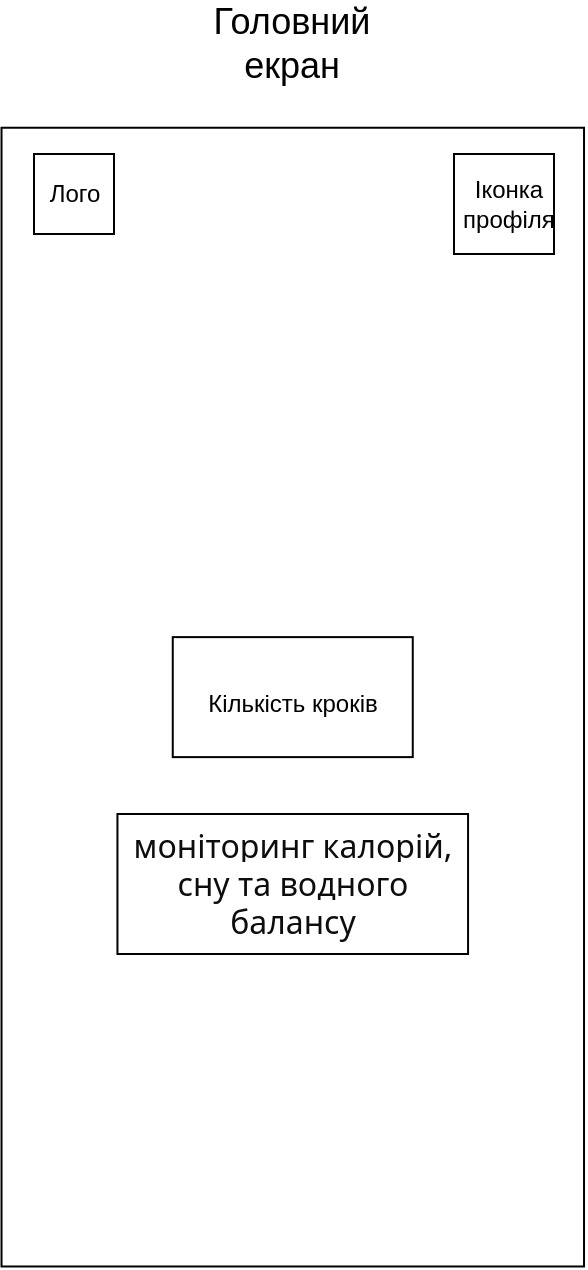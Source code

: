 <mxfile version="24.3.1" type="github" pages="3">
  <diagram name="Страница — 1" id="hu_f6FUVKI9qjOCL0LCb">
    <mxGraphModel dx="1434" dy="772" grid="1" gridSize="10" guides="1" tooltips="1" connect="1" arrows="1" fold="1" page="1" pageScale="1" pageWidth="827" pageHeight="1169" math="0" shadow="0">
      <root>
        <mxCell id="0" />
        <mxCell id="1" parent="0" />
        <mxCell id="6WBhi4NIfx59TfZFESge-4" value="" style="rounded=0;whiteSpace=wrap;html=1;rotation=90;" vertex="1" parent="1">
          <mxGeometry x="114.7" y="295.93" width="569.37" height="291.25" as="geometry" />
        </mxCell>
        <mxCell id="6WBhi4NIfx59TfZFESge-5" value="" style="whiteSpace=wrap;html=1;aspect=fixed;" vertex="1" parent="1">
          <mxGeometry x="270" y="170" width="40" height="40" as="geometry" />
        </mxCell>
        <mxCell id="6WBhi4NIfx59TfZFESge-6" value="Лого" style="text;html=1;align=center;verticalAlign=middle;whiteSpace=wrap;rounded=0;" vertex="1" parent="1">
          <mxGeometry x="274.69" y="180" width="30.62" height="20" as="geometry" />
        </mxCell>
        <mxCell id="6WBhi4NIfx59TfZFESge-7" value="" style="whiteSpace=wrap;html=1;aspect=fixed;" vertex="1" parent="1">
          <mxGeometry x="480" y="170" width="50" height="50" as="geometry" />
        </mxCell>
        <mxCell id="6WBhi4NIfx59TfZFESge-8" value="Іконка профіля" style="text;html=1;align=center;verticalAlign=middle;whiteSpace=wrap;rounded=0;" vertex="1" parent="1">
          <mxGeometry x="480" y="180" width="55" height="30" as="geometry" />
        </mxCell>
        <mxCell id="6WBhi4NIfx59TfZFESge-9" value="" style="rounded=0;whiteSpace=wrap;html=1;" vertex="1" parent="1">
          <mxGeometry x="339.38" y="411.56" width="120" height="60" as="geometry" />
        </mxCell>
        <mxCell id="6WBhi4NIfx59TfZFESge-10" value="Кількість кроків" style="text;html=1;align=center;verticalAlign=middle;whiteSpace=wrap;rounded=0;" vertex="1" parent="1">
          <mxGeometry x="354.07" y="418.12" width="90.62" height="53.44" as="geometry" />
        </mxCell>
        <mxCell id="6WBhi4NIfx59TfZFESge-11" value="" style="rounded=0;whiteSpace=wrap;html=1;" vertex="1" parent="1">
          <mxGeometry x="311.72" y="500" width="175.31" height="70" as="geometry" />
        </mxCell>
        <mxCell id="6WBhi4NIfx59TfZFESge-12" value="&lt;span style=&quot;color: rgb(13, 13, 13); font-family: Söhne, ui-sans-serif, system-ui, -apple-system, &amp;quot;Segoe UI&amp;quot;, Roboto, Ubuntu, Cantarell, &amp;quot;Noto Sans&amp;quot;, sans-serif, &amp;quot;Helvetica Neue&amp;quot;, Arial, &amp;quot;Apple Color Emoji&amp;quot;, &amp;quot;Segoe UI Emoji&amp;quot;, &amp;quot;Segoe UI Symbol&amp;quot;, &amp;quot;Noto Color Emoji&amp;quot;; font-size: 16px; text-align: start; white-space-collapse: preserve; background-color: rgb(255, 255, 255);&quot;&gt;моніторинг калорій, сну та водного балансу&lt;/span&gt;" style="text;html=1;align=center;verticalAlign=middle;whiteSpace=wrap;rounded=0;" vertex="1" parent="1">
          <mxGeometry x="316.72" y="520" width="165.31" height="30" as="geometry" />
        </mxCell>
        <mxCell id="renGEjmWCqnUBAYQCNM9-1" value="&lt;font style=&quot;font-size: 18px;&quot;&gt;Головний екран&lt;/font&gt;" style="text;html=1;align=center;verticalAlign=middle;whiteSpace=wrap;rounded=0;" vertex="1" parent="1">
          <mxGeometry x="369.38" y="100" width="60" height="30" as="geometry" />
        </mxCell>
      </root>
    </mxGraphModel>
  </diagram>
  <diagram id="ioexZ-S9GQfeqr2VIhHC" name="Страница — 2">
    <mxGraphModel dx="1195" dy="643" grid="1" gridSize="10" guides="1" tooltips="1" connect="1" arrows="1" fold="1" page="1" pageScale="1" pageWidth="827" pageHeight="1169" math="0" shadow="0">
      <root>
        <mxCell id="0" />
        <mxCell id="1" parent="0" />
        <mxCell id="DfXaMpxt_-K0LzJCalvh-1" value="" style="rounded=0;whiteSpace=wrap;html=1;rotation=90;" vertex="1" parent="1">
          <mxGeometry x="114.7" y="295.93" width="569.37" height="291.25" as="geometry" />
        </mxCell>
        <mxCell id="DfXaMpxt_-K0LzJCalvh-2" value="&lt;font style=&quot;font-size: 18px;&quot;&gt;Меню навігації&lt;/font&gt;" style="text;html=1;align=center;verticalAlign=middle;whiteSpace=wrap;rounded=0;" vertex="1" parent="1">
          <mxGeometry x="314.38" y="80" width="170" height="80" as="geometry" />
        </mxCell>
        <mxCell id="DfXaMpxt_-K0LzJCalvh-3" value="" style="whiteSpace=wrap;html=1;aspect=fixed;" vertex="1" parent="1">
          <mxGeometry x="270" y="660" width="50" height="50" as="geometry" />
        </mxCell>
        <mxCell id="DfXaMpxt_-K0LzJCalvh-4" value="" style="whiteSpace=wrap;html=1;aspect=fixed;" vertex="1" parent="1">
          <mxGeometry x="340" y="660" width="50" height="50" as="geometry" />
        </mxCell>
        <mxCell id="DfXaMpxt_-K0LzJCalvh-5" value="" style="whiteSpace=wrap;html=1;aspect=fixed;" vertex="1" parent="1">
          <mxGeometry x="410" y="660" width="50" height="50" as="geometry" />
        </mxCell>
        <mxCell id="DfXaMpxt_-K0LzJCalvh-6" value="" style="whiteSpace=wrap;html=1;aspect=fixed;" vertex="1" parent="1">
          <mxGeometry x="480" y="660" width="50" height="50" as="geometry" />
        </mxCell>
        <mxCell id="DfXaMpxt_-K0LzJCalvh-7" value="" style="whiteSpace=wrap;html=1;aspect=fixed;" vertex="1" parent="1">
          <mxGeometry x="374.38" y="590" width="50" height="50" as="geometry" />
        </mxCell>
        <mxCell id="DfXaMpxt_-K0LzJCalvh-8" value="Головна" style="text;html=1;align=center;verticalAlign=middle;whiteSpace=wrap;rounded=0;" vertex="1" parent="1">
          <mxGeometry x="376.57" y="605" width="45.62" height="20" as="geometry" />
        </mxCell>
        <mxCell id="DfXaMpxt_-K0LzJCalvh-9" value="&lt;span style=&quot;color: rgb(13, 13, 13); font-family: Söhne, ui-sans-serif, system-ui, -apple-system, &amp;quot;Segoe UI&amp;quot;, Roboto, Ubuntu, Cantarell, &amp;quot;Noto Sans&amp;quot;, sans-serif, &amp;quot;Helvetica Neue&amp;quot;, Arial, &amp;quot;Apple Color Emoji&amp;quot;, &amp;quot;Segoe UI Emoji&amp;quot;, &amp;quot;Segoe UI Symbol&amp;quot;, &amp;quot;Noto Color Emoji&amp;quot;; text-align: left; white-space-collapse: preserve; background-color: rgb(255, 255, 255);&quot;&gt;&lt;font style=&quot;font-size: 10px;&quot;&gt;фізична активність&lt;/font&gt;&lt;/span&gt;" style="text;html=1;align=center;verticalAlign=middle;whiteSpace=wrap;rounded=0;" vertex="1" parent="1">
          <mxGeometry x="270" y="670" width="50" height="30" as="geometry" />
        </mxCell>
        <mxCell id="DfXaMpxt_-K0LzJCalvh-10" value="&lt;span style=&quot;color: rgb(13, 13, 13); font-family: Söhne, ui-sans-serif, system-ui, -apple-system, &amp;quot;Segoe UI&amp;quot;, Roboto, Ubuntu, Cantarell, &amp;quot;Noto Sans&amp;quot;, sans-serif, &amp;quot;Helvetica Neue&amp;quot;, Arial, &amp;quot;Apple Color Emoji&amp;quot;, &amp;quot;Segoe UI Emoji&amp;quot;, &amp;quot;Segoe UI Symbol&amp;quot;, &amp;quot;Noto Color Emoji&amp;quot;; text-align: left; white-space-collapse: preserve; background-color: rgb(255, 255, 255);&quot;&gt;&lt;font style=&quot;font-size: 10px;&quot;&gt;харчування&lt;/font&gt;&lt;/span&gt;" style="text;html=1;align=center;verticalAlign=middle;whiteSpace=wrap;rounded=0;" vertex="1" parent="1">
          <mxGeometry x="347.5" y="670" width="35" height="30" as="geometry" />
        </mxCell>
        <mxCell id="DfXaMpxt_-K0LzJCalvh-11" value="&lt;font style=&quot;font-size: 10px;&quot;&gt;Сон&lt;/font&gt;" style="text;html=1;align=center;verticalAlign=middle;whiteSpace=wrap;rounded=0;" vertex="1" parent="1">
          <mxGeometry x="405" y="670" width="60" height="30" as="geometry" />
        </mxCell>
        <mxCell id="DfXaMpxt_-K0LzJCalvh-12" value="&lt;span style=&quot;color: rgb(13, 13, 13); font-family: Söhne, ui-sans-serif, system-ui, -apple-system, &amp;quot;Segoe UI&amp;quot;, Roboto, Ubuntu, Cantarell, &amp;quot;Noto Sans&amp;quot;, sans-serif, &amp;quot;Helvetica Neue&amp;quot;, Arial, &amp;quot;Apple Color Emoji&amp;quot;, &amp;quot;Segoe UI Emoji&amp;quot;, &amp;quot;Segoe UI Symbol&amp;quot;, &amp;quot;Noto Color Emoji&amp;quot;; text-align: left; white-space-collapse: preserve; background-color: rgb(255, 255, 255);&quot;&gt;&lt;font style=&quot;font-size: 10px;&quot;&gt;емоційний стан&lt;/font&gt;&lt;/span&gt;" style="text;html=1;align=center;verticalAlign=middle;whiteSpace=wrap;rounded=0;" vertex="1" parent="1">
          <mxGeometry x="475" y="670" width="60" height="30" as="geometry" />
        </mxCell>
      </root>
    </mxGraphModel>
  </diagram>
  <diagram id="e_SSHseLmJ5yKlnfFcxB" name="Страница — 3">
    <mxGraphModel dx="1434" dy="772" grid="1" gridSize="10" guides="1" tooltips="1" connect="1" arrows="1" fold="1" page="1" pageScale="1" pageWidth="827" pageHeight="1169" math="0" shadow="0">
      <root>
        <mxCell id="0" />
        <mxCell id="1" parent="0" />
        <mxCell id="R5QVyGyfbi9FBTd7uThj-1" value="" style="rounded=0;whiteSpace=wrap;html=1;rotation=90;" vertex="1" parent="1">
          <mxGeometry x="129" y="260" width="569.37" height="291.25" as="geometry" />
        </mxCell>
        <mxCell id="R5QVyGyfbi9FBTd7uThj-2" value="&lt;h3 style=&quot;border: 0px solid rgb(227, 227, 227); box-sizing: border-box; --tw-border-spacing-x: 0; --tw-border-spacing-y: 0; --tw-translate-x: 0; --tw-translate-y: 0; --tw-rotate: 0; --tw-skew-x: 0; --tw-skew-y: 0; --tw-scale-x: 1; --tw-scale-y: 1; --tw-pan-x: ; --tw-pan-y: ; --tw-pinch-zoom: ; --tw-scroll-snap-strictness: proximity; --tw-gradient-from-position: ; --tw-gradient-via-position: ; --tw-gradient-to-position: ; --tw-ordinal: ; --tw-slashed-zero: ; --tw-numeric-figure: ; --tw-numeric-spacing: ; --tw-numeric-fraction: ; --tw-ring-inset: ; --tw-ring-offset-width: 0px; --tw-ring-offset-color: #fff; --tw-ring-color: rgba(69,89,164,.5); --tw-ring-offset-shadow: 0 0 transparent; --tw-ring-shadow: 0 0 transparent; --tw-shadow: 0 0 transparent; --tw-shadow-colored: 0 0 transparent; --tw-blur: ; --tw-brightness: ; --tw-contrast: ; --tw-grayscale: ; --tw-hue-rotate: ; --tw-invert: ; --tw-saturate: ; --tw-sepia: ; --tw-drop-shadow: ; --tw-backdrop-blur: ; --tw-backdrop-brightness: ; --tw-backdrop-contrast: ; --tw-backdrop-grayscale: ; --tw-backdrop-hue-rotate: ; --tw-backdrop-invert: ; --tw-backdrop-opacity: ; --tw-backdrop-saturate: ; --tw-backdrop-sepia: ; --tw-contain-size: ; --tw-contain-layout: ; --tw-contain-paint: ; --tw-contain-style: ; margin: 1rem 0px 0.5rem; line-height: 1.6; color: rgb(13, 13, 13); font-family: Söhne, ui-sans-serif, system-ui, -apple-system, &amp;quot;Segoe UI&amp;quot;, Roboto, Ubuntu, Cantarell, &amp;quot;Noto Sans&amp;quot;, sans-serif, &amp;quot;Helvetica Neue&amp;quot;, Arial, &amp;quot;Apple Color Emoji&amp;quot;, &amp;quot;Segoe UI Emoji&amp;quot;, &amp;quot;Segoe UI Symbol&amp;quot;, &amp;quot;Noto Color Emoji&amp;quot;; text-align: start; white-space-collapse: preserve; background-color: rgb(255, 255, 255);&quot;&gt;&lt;font style=&quot;font-size: 18px; font-weight: normal;&quot;&gt;Екран відстеження фізичної активності&lt;/font&gt;&lt;/h3&gt;" style="text;html=1;align=center;verticalAlign=middle;whiteSpace=wrap;rounded=0;" vertex="1" parent="1">
          <mxGeometry x="230" y="60" width="340" height="30" as="geometry" />
        </mxCell>
        <mxCell id="R5QVyGyfbi9FBTd7uThj-3" value="" style="verticalLabelPosition=bottom;shadow=0;dashed=0;align=center;html=1;verticalAlign=top;strokeWidth=1;shape=mxgraph.mockup.graphics.lineChart;strokeColor=none;strokeColor2=#666666;strokeColor3=#008cff;strokeColor4=#dddddd;" vertex="1" parent="1">
          <mxGeometry x="304" y="170" width="220" height="100" as="geometry" />
        </mxCell>
        <mxCell id="R5QVyGyfbi9FBTd7uThj-4" value="&lt;span style=&quot;color: rgb(13, 13, 13); font-family: Söhne, ui-sans-serif, system-ui, -apple-system, &amp;quot;Segoe UI&amp;quot;, Roboto, Ubuntu, Cantarell, &amp;quot;Noto Sans&amp;quot;, sans-serif, &amp;quot;Helvetica Neue&amp;quot;, Arial, &amp;quot;Apple Color Emoji&amp;quot;, &amp;quot;Segoe UI Emoji&amp;quot;, &amp;quot;Segoe UI Symbol&amp;quot;, &amp;quot;Noto Color Emoji&amp;quot;; text-align: left; white-space-collapse: preserve; background-color: rgb(255, 255, 255);&quot;&gt;&lt;font style=&quot;font-size: 14px;&quot;&gt;активність по годинах або дням&lt;/font&gt;&lt;/span&gt;" style="text;html=1;align=center;verticalAlign=middle;whiteSpace=wrap;rounded=0;" vertex="1" parent="1">
          <mxGeometry x="329" y="290" width="170" height="30" as="geometry" />
        </mxCell>
        <mxCell id="R5QVyGyfbi9FBTd7uThj-5" value="" style="verticalLabelPosition=bottom;shadow=0;dashed=0;align=center;html=1;verticalAlign=top;strokeWidth=1;shape=mxgraph.mockup.graphics.columnChart;strokeColor=none;strokeColor2=none;strokeColor3=#666666;fillColor2=#008cff;fillColor3=#dddddd;" vertex="1" parent="1">
          <mxGeometry x="309" y="420" width="210" height="110" as="geometry" />
        </mxCell>
        <mxCell id="R5QVyGyfbi9FBTd7uThj-6" value="&lt;span style=&quot;color: rgb(13, 13, 13); font-family: Söhne, ui-sans-serif, system-ui, -apple-system, &amp;quot;Segoe UI&amp;quot;, Roboto, Ubuntu, Cantarell, &amp;quot;Noto Sans&amp;quot;, sans-serif, &amp;quot;Helvetica Neue&amp;quot;, Arial, &amp;quot;Apple Color Emoji&amp;quot;, &amp;quot;Segoe UI Emoji&amp;quot;, &amp;quot;Segoe UI Symbol&amp;quot;, &amp;quot;Noto Color Emoji&amp;quot;; font-size: 16px; text-align: left; white-space-collapse: preserve; background-color: rgb(255, 255, 255);&quot;&gt;таблиця з даними про тривалість і тип вправ за вибраний період.&lt;/span&gt;" style="text;html=1;align=center;verticalAlign=middle;whiteSpace=wrap;rounded=0;" vertex="1" parent="1">
          <mxGeometry x="274" y="560" width="280" height="30" as="geometry" />
        </mxCell>
      </root>
    </mxGraphModel>
  </diagram>
</mxfile>
